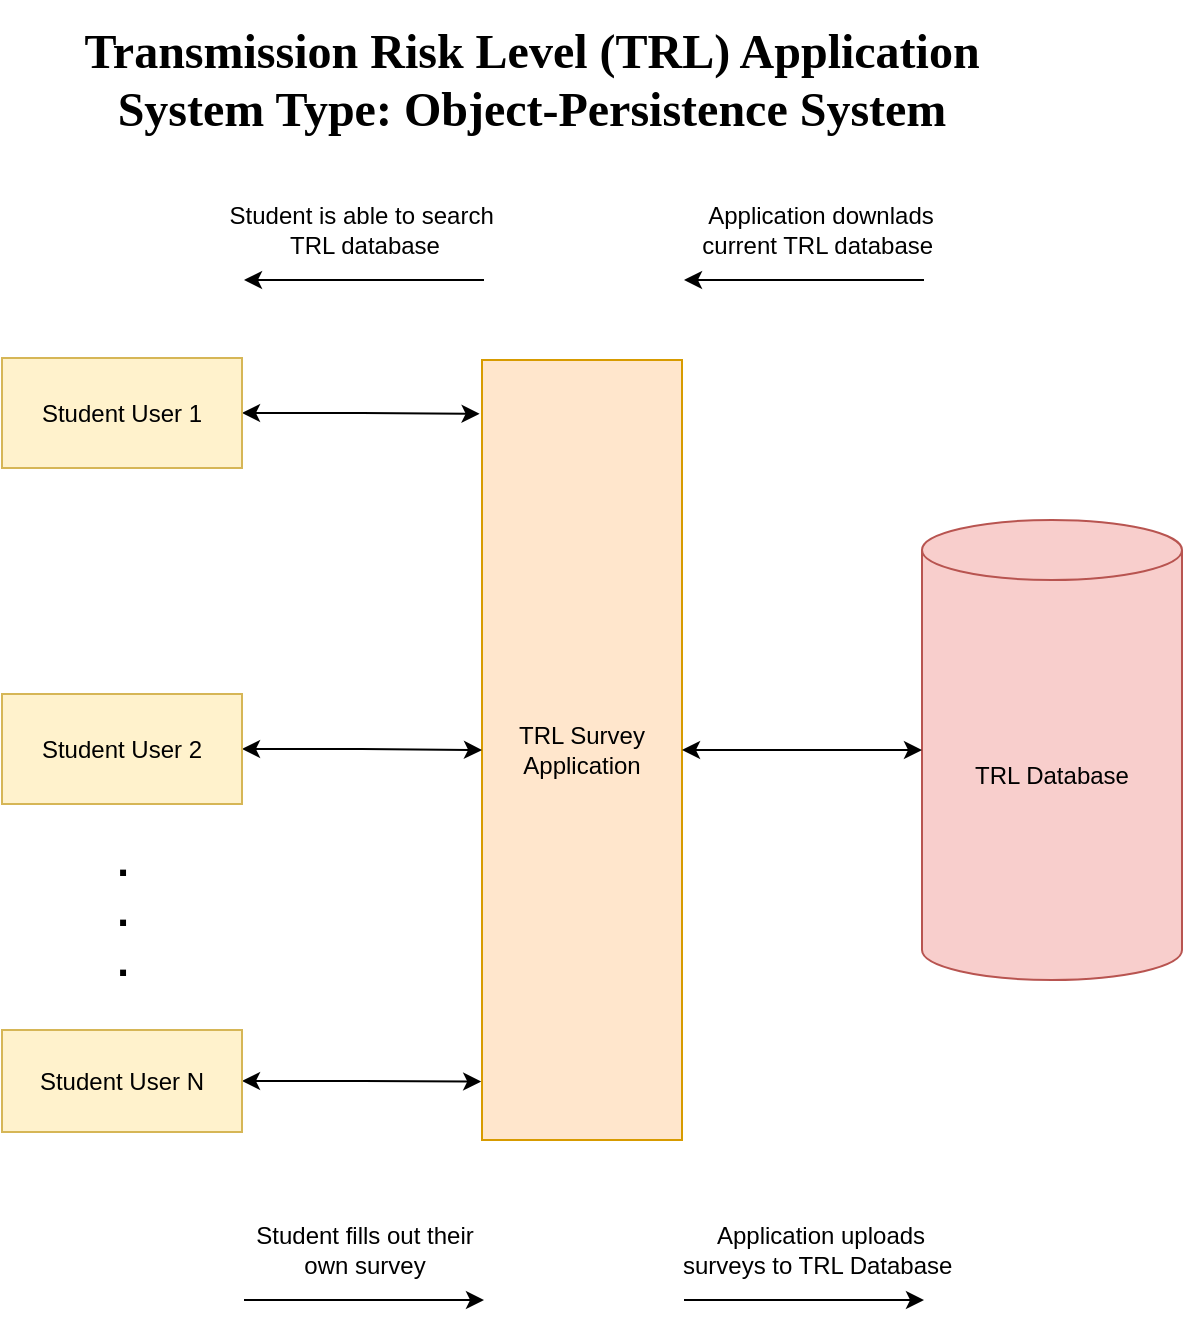 <mxfile version="13.7.7" type="github">
  <diagram id="C5RBs43oDa-KdzZeNtuy" name="Page-1">
    <mxGraphModel dx="1153" dy="644" grid="1" gridSize="10" guides="1" tooltips="1" connect="1" arrows="1" fold="1" page="1" pageScale="1" pageWidth="827" pageHeight="1169" math="0" shadow="0">
      <root>
        <mxCell id="WIyWlLk6GJQsqaUBKTNV-0" />
        <mxCell id="WIyWlLk6GJQsqaUBKTNV-1" parent="WIyWlLk6GJQsqaUBKTNV-0" />
        <mxCell id="JT6lB1VJ8nvIF8j4spxx-0" value="TRL Database" style="shape=cylinder3;whiteSpace=wrap;html=1;boundedLbl=1;backgroundOutline=1;size=15;fillColor=#f8cecc;strokeColor=#b85450;" vertex="1" parent="WIyWlLk6GJQsqaUBKTNV-1">
          <mxGeometry x="600" y="320" width="130" height="230" as="geometry" />
        </mxCell>
        <mxCell id="JT6lB1VJ8nvIF8j4spxx-1" value="&lt;span id=&quot;docs-internal-guid-186b1e25-7fff-9e88-fef6-ecf3b2273e68&quot;&gt;&lt;span style=&quot;font-family: &amp;#34;times new roman&amp;#34; ; background-color: transparent ; vertical-align: baseline&quot;&gt;&lt;b&gt;&lt;font style=&quot;font-size: 24px&quot;&gt;Transmission Risk Level (TRL) Application System Type: Object-Persistence System&lt;/font&gt;&lt;/b&gt;&lt;/span&gt;&lt;/span&gt;" style="text;html=1;strokeColor=none;fillColor=none;align=center;verticalAlign=middle;whiteSpace=wrap;rounded=0;" vertex="1" parent="WIyWlLk6GJQsqaUBKTNV-1">
          <mxGeometry x="170" y="60" width="470" height="80" as="geometry" />
        </mxCell>
        <mxCell id="JT6lB1VJ8nvIF8j4spxx-2" value="TRL Survey&lt;br&gt;Application" style="rounded=0;whiteSpace=wrap;html=1;fillColor=#ffe6cc;strokeColor=#d79b00;" vertex="1" parent="WIyWlLk6GJQsqaUBKTNV-1">
          <mxGeometry x="380" y="240" width="100" height="390" as="geometry" />
        </mxCell>
        <mxCell id="JT6lB1VJ8nvIF8j4spxx-3" value="" style="endArrow=classic;startArrow=classic;html=1;entryX=0;entryY=0.5;entryDx=0;entryDy=0;entryPerimeter=0;exitX=1;exitY=0.5;exitDx=0;exitDy=0;" edge="1" parent="WIyWlLk6GJQsqaUBKTNV-1" source="JT6lB1VJ8nvIF8j4spxx-2" target="JT6lB1VJ8nvIF8j4spxx-0">
          <mxGeometry width="50" height="50" relative="1" as="geometry">
            <mxPoint x="530" y="410" as="sourcePoint" />
            <mxPoint x="440" y="410" as="targetPoint" />
          </mxGeometry>
        </mxCell>
        <mxCell id="JT6lB1VJ8nvIF8j4spxx-11" style="edgeStyle=orthogonalEdgeStyle;rounded=0;orthogonalLoop=1;jettySize=auto;html=1;exitX=1;exitY=0.5;exitDx=0;exitDy=0;entryX=-0.012;entryY=0.069;entryDx=0;entryDy=0;entryPerimeter=0;startArrow=classic;startFill=1;" edge="1" parent="WIyWlLk6GJQsqaUBKTNV-1" source="JT6lB1VJ8nvIF8j4spxx-4" target="JT6lB1VJ8nvIF8j4spxx-2">
          <mxGeometry relative="1" as="geometry" />
        </mxCell>
        <mxCell id="JT6lB1VJ8nvIF8j4spxx-4" value="Student User 1" style="rounded=0;whiteSpace=wrap;html=1;fillColor=#fff2cc;strokeColor=#d6b656;" vertex="1" parent="WIyWlLk6GJQsqaUBKTNV-1">
          <mxGeometry x="140" y="239" width="120" height="55" as="geometry" />
        </mxCell>
        <mxCell id="JT6lB1VJ8nvIF8j4spxx-7" style="edgeStyle=orthogonalEdgeStyle;rounded=0;orthogonalLoop=1;jettySize=auto;html=1;entryX=0;entryY=0.5;entryDx=0;entryDy=0;startArrow=classic;startFill=1;" edge="1" parent="WIyWlLk6GJQsqaUBKTNV-1" source="JT6lB1VJ8nvIF8j4spxx-5" target="JT6lB1VJ8nvIF8j4spxx-2">
          <mxGeometry relative="1" as="geometry" />
        </mxCell>
        <mxCell id="JT6lB1VJ8nvIF8j4spxx-5" value="Student User 2" style="rounded=0;whiteSpace=wrap;html=1;fillColor=#fff2cc;strokeColor=#d6b656;" vertex="1" parent="WIyWlLk6GJQsqaUBKTNV-1">
          <mxGeometry x="140" y="407" width="120" height="55" as="geometry" />
        </mxCell>
        <mxCell id="JT6lB1VJ8nvIF8j4spxx-10" style="edgeStyle=orthogonalEdgeStyle;rounded=0;orthogonalLoop=1;jettySize=auto;html=1;exitX=1;exitY=0.5;exitDx=0;exitDy=0;startArrow=classic;startFill=1;entryX=-0.004;entryY=0.925;entryDx=0;entryDy=0;entryPerimeter=0;" edge="1" parent="WIyWlLk6GJQsqaUBKTNV-1" source="JT6lB1VJ8nvIF8j4spxx-6" target="JT6lB1VJ8nvIF8j4spxx-2">
          <mxGeometry relative="1" as="geometry">
            <mxPoint x="370" y="600" as="targetPoint" />
          </mxGeometry>
        </mxCell>
        <mxCell id="JT6lB1VJ8nvIF8j4spxx-6" value="Student User N" style="rounded=0;whiteSpace=wrap;html=1;fillColor=#fff2cc;strokeColor=#d6b656;" vertex="1" parent="WIyWlLk6GJQsqaUBKTNV-1">
          <mxGeometry x="140" y="575" width="120" height="51" as="geometry" />
        </mxCell>
        <mxCell id="JT6lB1VJ8nvIF8j4spxx-12" value="&lt;b style=&quot;font-size: 21px&quot;&gt;&lt;font style=&quot;font-size: 21px&quot;&gt;.&lt;br&gt;.&lt;br&gt;.&lt;br&gt;&lt;/font&gt;&lt;/b&gt;" style="text;html=1;align=center;verticalAlign=middle;resizable=0;points=[];autosize=1;" vertex="1" parent="WIyWlLk6GJQsqaUBKTNV-1">
          <mxGeometry x="190" y="490" width="20" height="50" as="geometry" />
        </mxCell>
        <mxCell id="JT6lB1VJ8nvIF8j4spxx-13" value="Application downlads&lt;br&gt;current TRL database&amp;nbsp;" style="text;html=1;align=center;verticalAlign=middle;resizable=0;points=[];autosize=1;" vertex="1" parent="WIyWlLk6GJQsqaUBKTNV-1">
          <mxGeometry x="484" y="160" width="130" height="30" as="geometry" />
        </mxCell>
        <mxCell id="JT6lB1VJ8nvIF8j4spxx-14" value="" style="endArrow=classic;html=1;" edge="1" parent="WIyWlLk6GJQsqaUBKTNV-1">
          <mxGeometry width="50" height="50" relative="1" as="geometry">
            <mxPoint x="601" y="200" as="sourcePoint" />
            <mxPoint x="481" y="200" as="targetPoint" />
          </mxGeometry>
        </mxCell>
        <mxCell id="JT6lB1VJ8nvIF8j4spxx-16" value="" style="endArrow=classic;html=1;" edge="1" parent="WIyWlLk6GJQsqaUBKTNV-1">
          <mxGeometry width="50" height="50" relative="1" as="geometry">
            <mxPoint x="381" y="200" as="sourcePoint" />
            <mxPoint x="261" y="200" as="targetPoint" />
          </mxGeometry>
        </mxCell>
        <mxCell id="JT6lB1VJ8nvIF8j4spxx-17" value="Student is able to search&amp;nbsp;&lt;br&gt;TRL database" style="text;html=1;align=center;verticalAlign=middle;resizable=0;points=[];autosize=1;" vertex="1" parent="WIyWlLk6GJQsqaUBKTNV-1">
          <mxGeometry x="246" y="160" width="150" height="30" as="geometry" />
        </mxCell>
        <mxCell id="JT6lB1VJ8nvIF8j4spxx-18" value="Application uploads &lt;br&gt;surveys to TRL Database&amp;nbsp;" style="text;html=1;align=center;verticalAlign=middle;resizable=0;points=[];autosize=1;" vertex="1" parent="WIyWlLk6GJQsqaUBKTNV-1">
          <mxGeometry x="474" y="670" width="150" height="30" as="geometry" />
        </mxCell>
        <mxCell id="JT6lB1VJ8nvIF8j4spxx-19" value="" style="endArrow=none;html=1;endFill=0;startArrow=classic;startFill=1;" edge="1" parent="WIyWlLk6GJQsqaUBKTNV-1">
          <mxGeometry width="50" height="50" relative="1" as="geometry">
            <mxPoint x="601" y="710" as="sourcePoint" />
            <mxPoint x="481" y="710" as="targetPoint" />
          </mxGeometry>
        </mxCell>
        <mxCell id="JT6lB1VJ8nvIF8j4spxx-20" value="" style="endArrow=none;html=1;startArrow=classic;startFill=1;endFill=0;" edge="1" parent="WIyWlLk6GJQsqaUBKTNV-1">
          <mxGeometry width="50" height="50" relative="1" as="geometry">
            <mxPoint x="381" y="710" as="sourcePoint" />
            <mxPoint x="261" y="710" as="targetPoint" />
          </mxGeometry>
        </mxCell>
        <mxCell id="JT6lB1VJ8nvIF8j4spxx-21" value="Student fills out their&lt;br&gt;own survey" style="text;html=1;align=center;verticalAlign=middle;resizable=0;points=[];autosize=1;" vertex="1" parent="WIyWlLk6GJQsqaUBKTNV-1">
          <mxGeometry x="261" y="670" width="120" height="30" as="geometry" />
        </mxCell>
      </root>
    </mxGraphModel>
  </diagram>
</mxfile>
